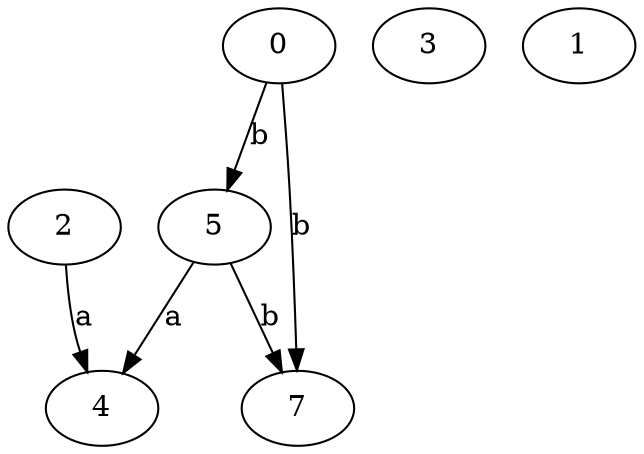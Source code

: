 strict digraph  {
2;
3;
4;
0;
5;
1;
7;
2 -> 4  [label=a];
0 -> 5  [label=b];
0 -> 7  [label=b];
5 -> 4  [label=a];
5 -> 7  [label=b];
}
